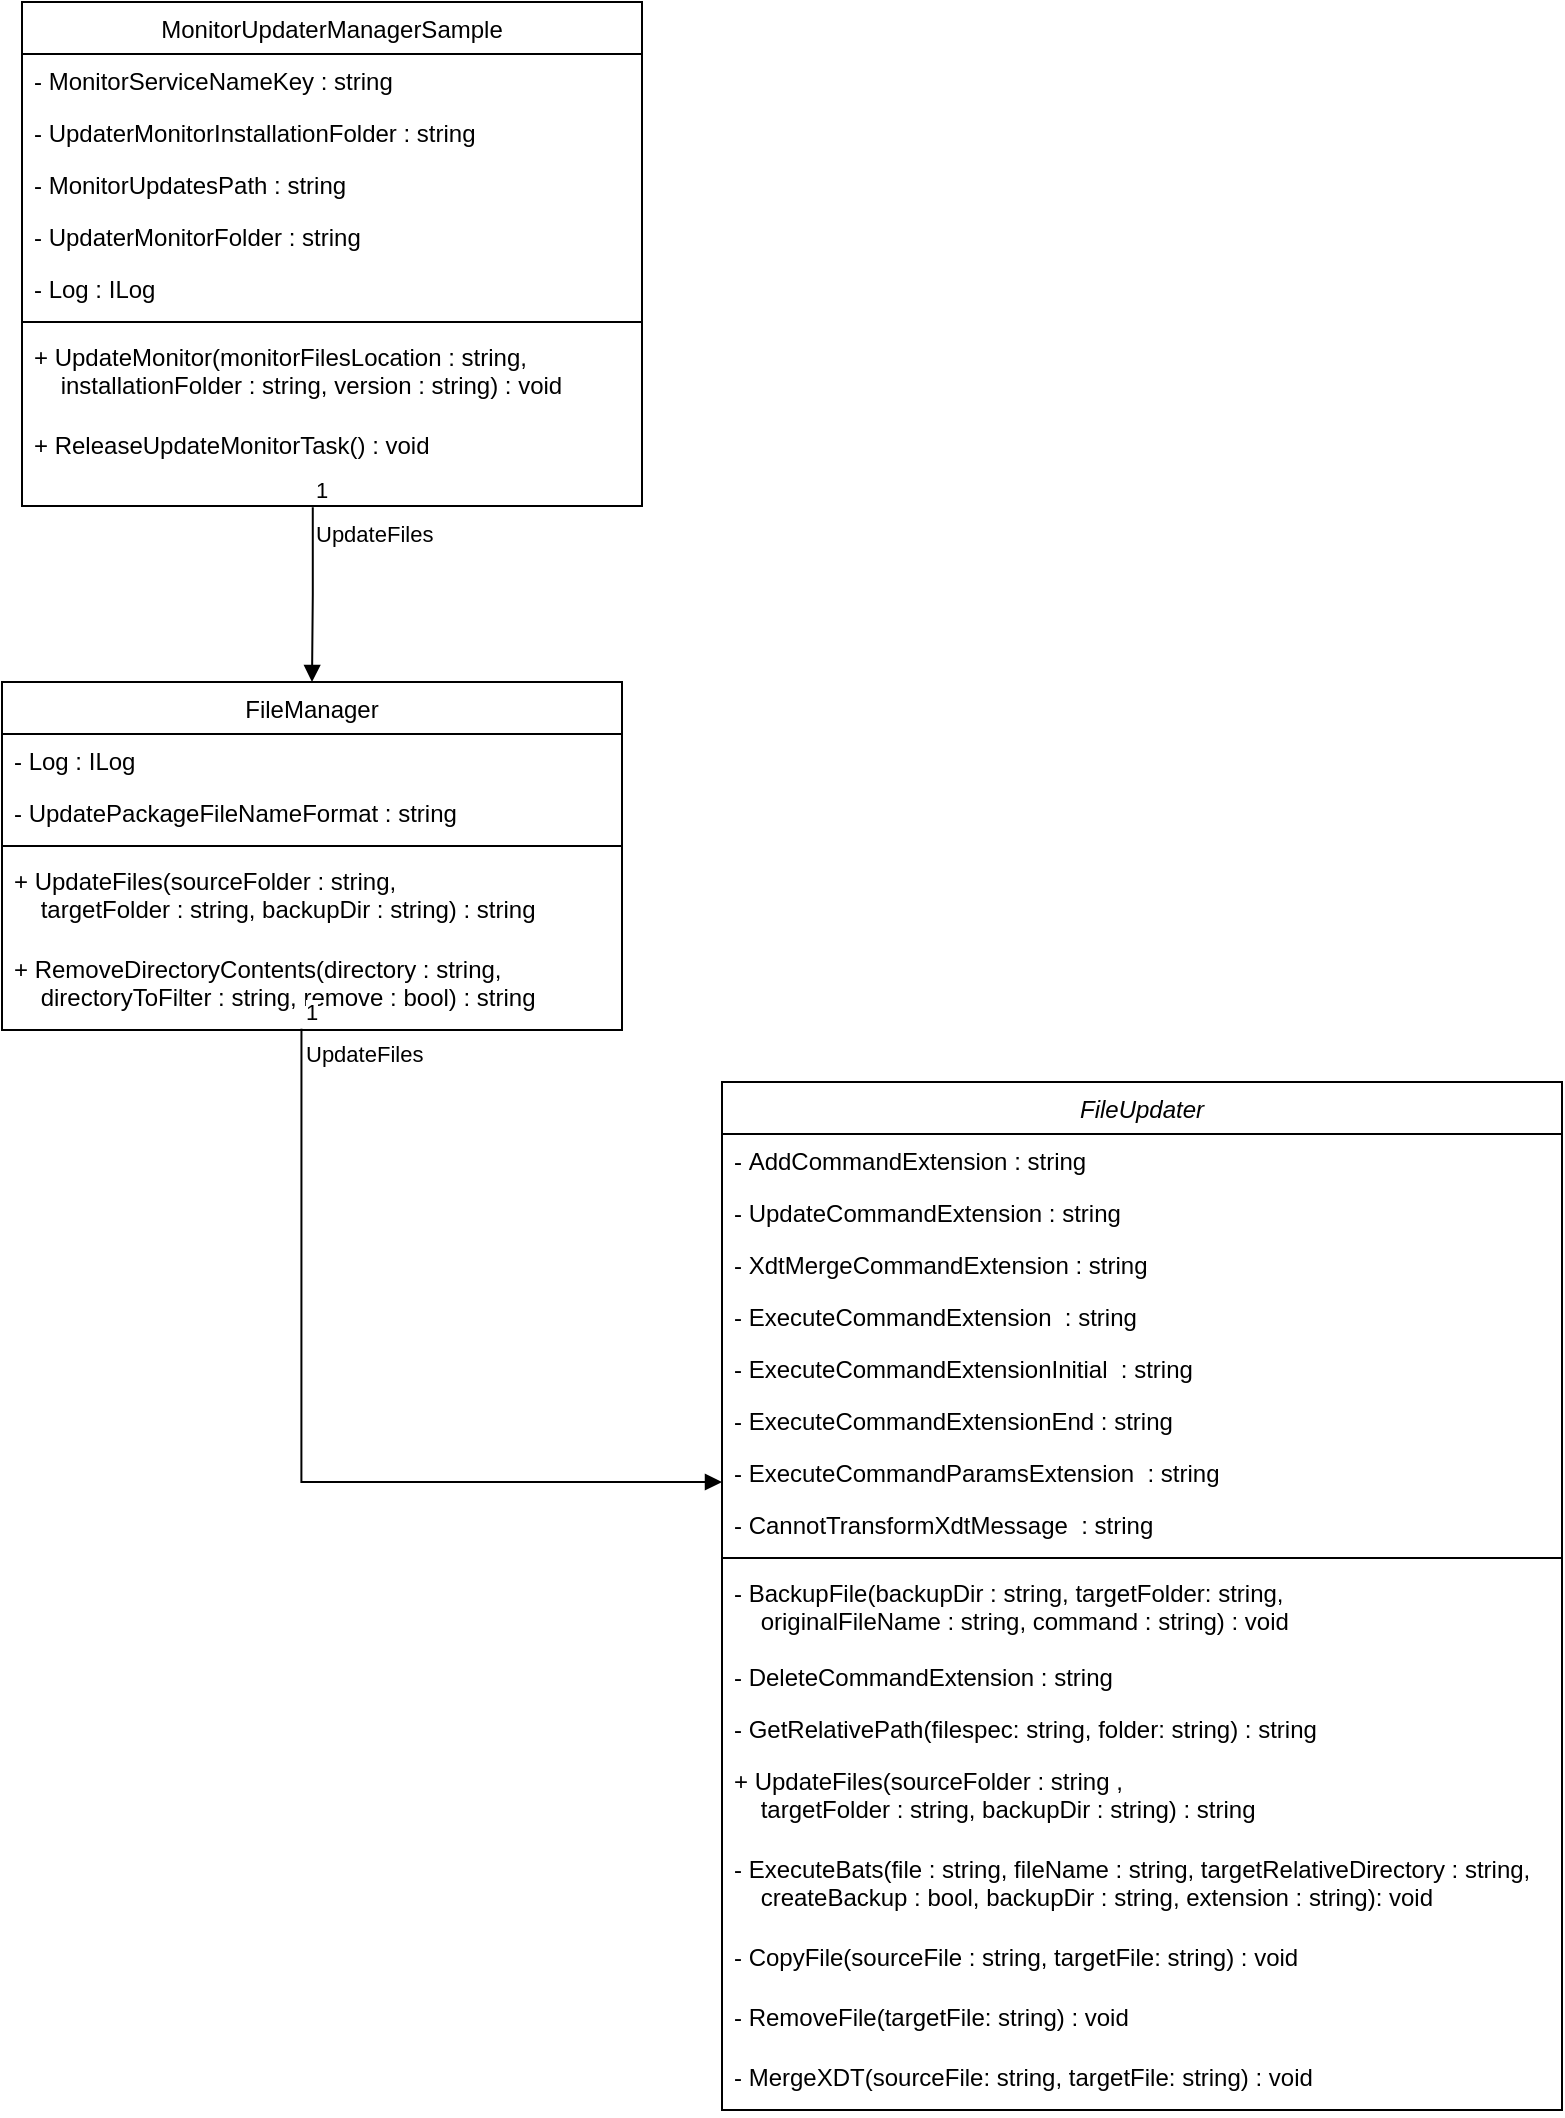 <mxfile version="26.0.4">
  <diagram id="C5RBs43oDa-KdzZeNtuy" name="Page-1">
    <mxGraphModel dx="956" dy="520" grid="1" gridSize="10" guides="1" tooltips="1" connect="1" arrows="1" fold="1" page="1" pageScale="1" pageWidth="827" pageHeight="1169" math="0" shadow="0">
      <root>
        <mxCell id="WIyWlLk6GJQsqaUBKTNV-0" />
        <mxCell id="WIyWlLk6GJQsqaUBKTNV-1" parent="WIyWlLk6GJQsqaUBKTNV-0" />
        <mxCell id="zkfFHV4jXpPFQw0GAbJ--0" value="FileUpdater" style="swimlane;fontStyle=2;align=center;verticalAlign=top;childLayout=stackLayout;horizontal=1;startSize=26;horizontalStack=0;resizeParent=1;resizeLast=0;collapsible=1;marginBottom=0;rounded=0;shadow=0;strokeWidth=1;" parent="WIyWlLk6GJQsqaUBKTNV-1" vertex="1">
          <mxGeometry x="380" y="560" width="420" height="514" as="geometry">
            <mxRectangle x="220" y="120" width="160" height="26" as="alternateBounds" />
          </mxGeometry>
        </mxCell>
        <mxCell id="zkfFHV4jXpPFQw0GAbJ--2" value="- AddCommandExtension : string" style="text;align=left;verticalAlign=top;spacingLeft=4;spacingRight=4;overflow=hidden;rotatable=0;points=[[0,0.5],[1,0.5]];portConstraint=eastwest;rounded=0;shadow=0;html=0;" parent="zkfFHV4jXpPFQw0GAbJ--0" vertex="1">
          <mxGeometry y="26" width="420" height="26" as="geometry" />
        </mxCell>
        <mxCell id="bRIlZSDvOmx5g_9R_swV-4" value="- UpdateCommandExtension : string" style="text;align=left;verticalAlign=top;spacingLeft=4;spacingRight=4;overflow=hidden;rotatable=0;points=[[0,0.5],[1,0.5]];portConstraint=eastwest;rounded=0;shadow=0;html=0;" vertex="1" parent="zkfFHV4jXpPFQw0GAbJ--0">
          <mxGeometry y="52" width="420" height="26" as="geometry" />
        </mxCell>
        <mxCell id="bRIlZSDvOmx5g_9R_swV-5" value="- XdtMergeCommandExtension : string" style="text;align=left;verticalAlign=top;spacingLeft=4;spacingRight=4;overflow=hidden;rotatable=0;points=[[0,0.5],[1,0.5]];portConstraint=eastwest;rounded=0;shadow=0;html=0;" vertex="1" parent="zkfFHV4jXpPFQw0GAbJ--0">
          <mxGeometry y="78" width="420" height="26" as="geometry" />
        </mxCell>
        <mxCell id="bRIlZSDvOmx5g_9R_swV-6" value="- ExecuteCommandExtension  : string" style="text;align=left;verticalAlign=top;spacingLeft=4;spacingRight=4;overflow=hidden;rotatable=0;points=[[0,0.5],[1,0.5]];portConstraint=eastwest;rounded=0;shadow=0;html=0;" vertex="1" parent="zkfFHV4jXpPFQw0GAbJ--0">
          <mxGeometry y="104" width="420" height="26" as="geometry" />
        </mxCell>
        <mxCell id="bRIlZSDvOmx5g_9R_swV-7" value="- ExecuteCommandExtensionInitial  : string" style="text;align=left;verticalAlign=top;spacingLeft=4;spacingRight=4;overflow=hidden;rotatable=0;points=[[0,0.5],[1,0.5]];portConstraint=eastwest;rounded=0;shadow=0;html=0;" vertex="1" parent="zkfFHV4jXpPFQw0GAbJ--0">
          <mxGeometry y="130" width="420" height="26" as="geometry" />
        </mxCell>
        <mxCell id="bRIlZSDvOmx5g_9R_swV-8" value="- ExecuteCommandExtensionEnd : string" style="text;align=left;verticalAlign=top;spacingLeft=4;spacingRight=4;overflow=hidden;rotatable=0;points=[[0,0.5],[1,0.5]];portConstraint=eastwest;rounded=0;shadow=0;html=0;" vertex="1" parent="zkfFHV4jXpPFQw0GAbJ--0">
          <mxGeometry y="156" width="420" height="26" as="geometry" />
        </mxCell>
        <mxCell id="bRIlZSDvOmx5g_9R_swV-9" value="- ExecuteCommandParamsExtension  : string" style="text;align=left;verticalAlign=top;spacingLeft=4;spacingRight=4;overflow=hidden;rotatable=0;points=[[0,0.5],[1,0.5]];portConstraint=eastwest;rounded=0;shadow=0;html=0;" vertex="1" parent="zkfFHV4jXpPFQw0GAbJ--0">
          <mxGeometry y="182" width="420" height="26" as="geometry" />
        </mxCell>
        <mxCell id="zkfFHV4jXpPFQw0GAbJ--3" value="- CannotTransformXdtMessage  : string" style="text;align=left;verticalAlign=top;spacingLeft=4;spacingRight=4;overflow=hidden;rotatable=0;points=[[0,0.5],[1,0.5]];portConstraint=eastwest;rounded=0;shadow=0;html=0;" parent="zkfFHV4jXpPFQw0GAbJ--0" vertex="1">
          <mxGeometry y="208" width="420" height="26" as="geometry" />
        </mxCell>
        <mxCell id="zkfFHV4jXpPFQw0GAbJ--4" value="" style="line;html=1;strokeWidth=1;align=left;verticalAlign=middle;spacingTop=-1;spacingLeft=3;spacingRight=3;rotatable=0;labelPosition=right;points=[];portConstraint=eastwest;" parent="zkfFHV4jXpPFQw0GAbJ--0" vertex="1">
          <mxGeometry y="234" width="420" height="8" as="geometry" />
        </mxCell>
        <mxCell id="bRIlZSDvOmx5g_9R_swV-11" value="- BackupFile(backupDir : string, targetFolder: string, &#xa;    originalFileName : string, command : string) : void" style="text;align=left;verticalAlign=top;spacingLeft=4;spacingRight=4;overflow=hidden;rotatable=0;points=[[0,0.5],[1,0.5]];portConstraint=eastwest;" vertex="1" parent="zkfFHV4jXpPFQw0GAbJ--0">
          <mxGeometry y="242" width="420" height="42" as="geometry" />
        </mxCell>
        <mxCell id="zkfFHV4jXpPFQw0GAbJ--1" value="- DeleteCommandExtension : string" style="text;align=left;verticalAlign=top;spacingLeft=4;spacingRight=4;overflow=hidden;rotatable=0;points=[[0,0.5],[1,0.5]];portConstraint=eastwest;" parent="zkfFHV4jXpPFQw0GAbJ--0" vertex="1">
          <mxGeometry y="284" width="420" height="26" as="geometry" />
        </mxCell>
        <mxCell id="bRIlZSDvOmx5g_9R_swV-12" value="- GetRelativePath(filespec: string, folder: string) : string" style="text;align=left;verticalAlign=top;spacingLeft=4;spacingRight=4;overflow=hidden;rotatable=0;points=[[0,0.5],[1,0.5]];portConstraint=eastwest;" vertex="1" parent="zkfFHV4jXpPFQw0GAbJ--0">
          <mxGeometry y="310" width="420" height="26" as="geometry" />
        </mxCell>
        <mxCell id="bRIlZSDvOmx5g_9R_swV-13" value="+ UpdateFiles(sourceFolder : string , &#xa;    targetFolder : string, backupDir : string) : string" style="text;align=left;verticalAlign=top;spacingLeft=4;spacingRight=4;overflow=hidden;rotatable=0;points=[[0,0.5],[1,0.5]];portConstraint=eastwest;" vertex="1" parent="zkfFHV4jXpPFQw0GAbJ--0">
          <mxGeometry y="336" width="420" height="44" as="geometry" />
        </mxCell>
        <mxCell id="bRIlZSDvOmx5g_9R_swV-14" value="- ExecuteBats(file : string, fileName : string, targetRelativeDirectory : string, &#xa;    createBackup : bool, backupDir : string, extension : string): void" style="text;align=left;verticalAlign=top;spacingLeft=4;spacingRight=4;overflow=hidden;rotatable=0;points=[[0,0.5],[1,0.5]];portConstraint=eastwest;" vertex="1" parent="zkfFHV4jXpPFQw0GAbJ--0">
          <mxGeometry y="380" width="420" height="44" as="geometry" />
        </mxCell>
        <mxCell id="bRIlZSDvOmx5g_9R_swV-15" value="- CopyFile(sourceFile : string, targetFile: string) : void" style="text;align=left;verticalAlign=top;spacingLeft=4;spacingRight=4;overflow=hidden;rotatable=0;points=[[0,0.5],[1,0.5]];portConstraint=eastwest;" vertex="1" parent="zkfFHV4jXpPFQw0GAbJ--0">
          <mxGeometry y="424" width="420" height="30" as="geometry" />
        </mxCell>
        <mxCell id="bRIlZSDvOmx5g_9R_swV-16" value="- RemoveFile(targetFile: string) : void" style="text;align=left;verticalAlign=top;spacingLeft=4;spacingRight=4;overflow=hidden;rotatable=0;points=[[0,0.5],[1,0.5]];portConstraint=eastwest;" vertex="1" parent="zkfFHV4jXpPFQw0GAbJ--0">
          <mxGeometry y="454" width="420" height="30" as="geometry" />
        </mxCell>
        <mxCell id="zkfFHV4jXpPFQw0GAbJ--5" value="- MergeXDT(sourceFile: string, targetFile: string) : void" style="text;align=left;verticalAlign=top;spacingLeft=4;spacingRight=4;overflow=hidden;rotatable=0;points=[[0,0.5],[1,0.5]];portConstraint=eastwest;" parent="zkfFHV4jXpPFQw0GAbJ--0" vertex="1">
          <mxGeometry y="484" width="420" height="30" as="geometry" />
        </mxCell>
        <mxCell id="zkfFHV4jXpPFQw0GAbJ--6" value="FileManager" style="swimlane;fontStyle=0;align=center;verticalAlign=top;childLayout=stackLayout;horizontal=1;startSize=26;horizontalStack=0;resizeParent=1;resizeLast=0;collapsible=1;marginBottom=0;rounded=0;shadow=0;strokeWidth=1;" parent="WIyWlLk6GJQsqaUBKTNV-1" vertex="1">
          <mxGeometry x="20" y="360" width="310" height="174" as="geometry">
            <mxRectangle x="130" y="380" width="160" height="26" as="alternateBounds" />
          </mxGeometry>
        </mxCell>
        <mxCell id="zkfFHV4jXpPFQw0GAbJ--7" value="- Log : ILog" style="text;align=left;verticalAlign=top;spacingLeft=4;spacingRight=4;overflow=hidden;rotatable=0;points=[[0,0.5],[1,0.5]];portConstraint=eastwest;" parent="zkfFHV4jXpPFQw0GAbJ--6" vertex="1">
          <mxGeometry y="26" width="310" height="26" as="geometry" />
        </mxCell>
        <mxCell id="zkfFHV4jXpPFQw0GAbJ--8" value="- UpdatePackageFileNameFormat : string" style="text;align=left;verticalAlign=top;spacingLeft=4;spacingRight=4;overflow=hidden;rotatable=0;points=[[0,0.5],[1,0.5]];portConstraint=eastwest;rounded=0;shadow=0;html=0;" parent="zkfFHV4jXpPFQw0GAbJ--6" vertex="1">
          <mxGeometry y="52" width="310" height="26" as="geometry" />
        </mxCell>
        <mxCell id="zkfFHV4jXpPFQw0GAbJ--9" value="" style="line;html=1;strokeWidth=1;align=left;verticalAlign=middle;spacingTop=-1;spacingLeft=3;spacingRight=3;rotatable=0;labelPosition=right;points=[];portConstraint=eastwest;" parent="zkfFHV4jXpPFQw0GAbJ--6" vertex="1">
          <mxGeometry y="78" width="310" height="8" as="geometry" />
        </mxCell>
        <mxCell id="bRIlZSDvOmx5g_9R_swV-17" value="+ UpdateFiles(sourceFolder : string, &#xa;    targetFolder : string, backupDir : string) : string" style="text;align=left;verticalAlign=top;spacingLeft=4;spacingRight=4;overflow=hidden;rotatable=0;points=[[0,0.5],[1,0.5]];portConstraint=eastwest;" vertex="1" parent="zkfFHV4jXpPFQw0GAbJ--6">
          <mxGeometry y="86" width="310" height="44" as="geometry" />
        </mxCell>
        <mxCell id="zkfFHV4jXpPFQw0GAbJ--11" value="+ RemoveDirectoryContents(directory : string, &#xa;    directoryToFilter : string, remove : bool) : string" style="text;align=left;verticalAlign=top;spacingLeft=4;spacingRight=4;overflow=hidden;rotatable=0;points=[[0,0.5],[1,0.5]];portConstraint=eastwest;" parent="zkfFHV4jXpPFQw0GAbJ--6" vertex="1">
          <mxGeometry y="130" width="310" height="44" as="geometry" />
        </mxCell>
        <mxCell id="bRIlZSDvOmx5g_9R_swV-18" value="MonitorUpdaterManagerSample" style="swimlane;fontStyle=0;align=center;verticalAlign=top;childLayout=stackLayout;horizontal=1;startSize=26;horizontalStack=0;resizeParent=1;resizeLast=0;collapsible=1;marginBottom=0;rounded=0;shadow=0;strokeWidth=1;" vertex="1" parent="WIyWlLk6GJQsqaUBKTNV-1">
          <mxGeometry x="30" y="20" width="310" height="252" as="geometry">
            <mxRectangle x="130" y="380" width="160" height="26" as="alternateBounds" />
          </mxGeometry>
        </mxCell>
        <mxCell id="bRIlZSDvOmx5g_9R_swV-19" value="- MonitorServiceNameKey : string" style="text;align=left;verticalAlign=top;spacingLeft=4;spacingRight=4;overflow=hidden;rotatable=0;points=[[0,0.5],[1,0.5]];portConstraint=eastwest;" vertex="1" parent="bRIlZSDvOmx5g_9R_swV-18">
          <mxGeometry y="26" width="310" height="26" as="geometry" />
        </mxCell>
        <mxCell id="bRIlZSDvOmx5g_9R_swV-24" value="- UpdaterMonitorInstallationFolder : string" style="text;align=left;verticalAlign=top;spacingLeft=4;spacingRight=4;overflow=hidden;rotatable=0;points=[[0,0.5],[1,0.5]];portConstraint=eastwest;rounded=0;shadow=0;html=0;" vertex="1" parent="bRIlZSDvOmx5g_9R_swV-18">
          <mxGeometry y="52" width="310" height="26" as="geometry" />
        </mxCell>
        <mxCell id="bRIlZSDvOmx5g_9R_swV-25" value="- MonitorUpdatesPath : string" style="text;align=left;verticalAlign=top;spacingLeft=4;spacingRight=4;overflow=hidden;rotatable=0;points=[[0,0.5],[1,0.5]];portConstraint=eastwest;rounded=0;shadow=0;html=0;" vertex="1" parent="bRIlZSDvOmx5g_9R_swV-18">
          <mxGeometry y="78" width="310" height="26" as="geometry" />
        </mxCell>
        <mxCell id="bRIlZSDvOmx5g_9R_swV-26" value="- UpdaterMonitorFolder : string" style="text;align=left;verticalAlign=top;spacingLeft=4;spacingRight=4;overflow=hidden;rotatable=0;points=[[0,0.5],[1,0.5]];portConstraint=eastwest;rounded=0;shadow=0;html=0;" vertex="1" parent="bRIlZSDvOmx5g_9R_swV-18">
          <mxGeometry y="104" width="310" height="26" as="geometry" />
        </mxCell>
        <mxCell id="bRIlZSDvOmx5g_9R_swV-20" value="- Log : ILog" style="text;align=left;verticalAlign=top;spacingLeft=4;spacingRight=4;overflow=hidden;rotatable=0;points=[[0,0.5],[1,0.5]];portConstraint=eastwest;rounded=0;shadow=0;html=0;" vertex="1" parent="bRIlZSDvOmx5g_9R_swV-18">
          <mxGeometry y="130" width="310" height="26" as="geometry" />
        </mxCell>
        <mxCell id="bRIlZSDvOmx5g_9R_swV-21" value="" style="line;html=1;strokeWidth=1;align=left;verticalAlign=middle;spacingTop=-1;spacingLeft=3;spacingRight=3;rotatable=0;labelPosition=right;points=[];portConstraint=eastwest;" vertex="1" parent="bRIlZSDvOmx5g_9R_swV-18">
          <mxGeometry y="156" width="310" height="8" as="geometry" />
        </mxCell>
        <mxCell id="bRIlZSDvOmx5g_9R_swV-22" value="+ UpdateMonitor(monitorFilesLocation : string, &#xa;    installationFolder : string, version : string) : void" style="text;align=left;verticalAlign=top;spacingLeft=4;spacingRight=4;overflow=hidden;rotatable=0;points=[[0,0.5],[1,0.5]];portConstraint=eastwest;" vertex="1" parent="bRIlZSDvOmx5g_9R_swV-18">
          <mxGeometry y="164" width="310" height="44" as="geometry" />
        </mxCell>
        <mxCell id="bRIlZSDvOmx5g_9R_swV-23" value="+ ReleaseUpdateMonitorTask() : void" style="text;align=left;verticalAlign=top;spacingLeft=4;spacingRight=4;overflow=hidden;rotatable=0;points=[[0,0.5],[1,0.5]];portConstraint=eastwest;" vertex="1" parent="bRIlZSDvOmx5g_9R_swV-18">
          <mxGeometry y="208" width="310" height="44" as="geometry" />
        </mxCell>
        <mxCell id="bRIlZSDvOmx5g_9R_swV-28" value="UpdateFiles" style="endArrow=block;endFill=1;html=1;edgeStyle=orthogonalEdgeStyle;align=left;verticalAlign=top;rounded=0;exitX=0.469;exitY=1.015;exitDx=0;exitDy=0;exitPerimeter=0;" edge="1" parent="WIyWlLk6GJQsqaUBKTNV-1" source="bRIlZSDvOmx5g_9R_swV-23" target="zkfFHV4jXpPFQw0GAbJ--6">
          <mxGeometry x="-1" relative="1" as="geometry">
            <mxPoint x="350" y="530" as="sourcePoint" />
            <mxPoint x="490" y="480" as="targetPoint" />
          </mxGeometry>
        </mxCell>
        <mxCell id="bRIlZSDvOmx5g_9R_swV-29" value="1" style="edgeLabel;resizable=0;html=1;align=left;verticalAlign=bottom;" connectable="0" vertex="1" parent="bRIlZSDvOmx5g_9R_swV-28">
          <mxGeometry x="-1" relative="1" as="geometry" />
        </mxCell>
        <mxCell id="bRIlZSDvOmx5g_9R_swV-30" value="UpdateFiles" style="endArrow=block;endFill=1;html=1;edgeStyle=orthogonalEdgeStyle;align=left;verticalAlign=top;rounded=0;exitX=0.483;exitY=0.985;exitDx=0;exitDy=0;exitPerimeter=0;" edge="1" parent="WIyWlLk6GJQsqaUBKTNV-1" source="zkfFHV4jXpPFQw0GAbJ--11" target="zkfFHV4jXpPFQw0GAbJ--0">
          <mxGeometry x="-1" relative="1" as="geometry">
            <mxPoint x="351" y="750" as="sourcePoint" />
            <mxPoint x="345.54" y="786.084" as="targetPoint" />
            <Array as="points">
              <mxPoint x="351" y="760" />
              <mxPoint x="350" y="760" />
            </Array>
          </mxGeometry>
        </mxCell>
        <mxCell id="bRIlZSDvOmx5g_9R_swV-31" value="1" style="edgeLabel;resizable=0;html=1;align=left;verticalAlign=bottom;" connectable="0" vertex="1" parent="bRIlZSDvOmx5g_9R_swV-30">
          <mxGeometry x="-1" relative="1" as="geometry" />
        </mxCell>
      </root>
    </mxGraphModel>
  </diagram>
</mxfile>
